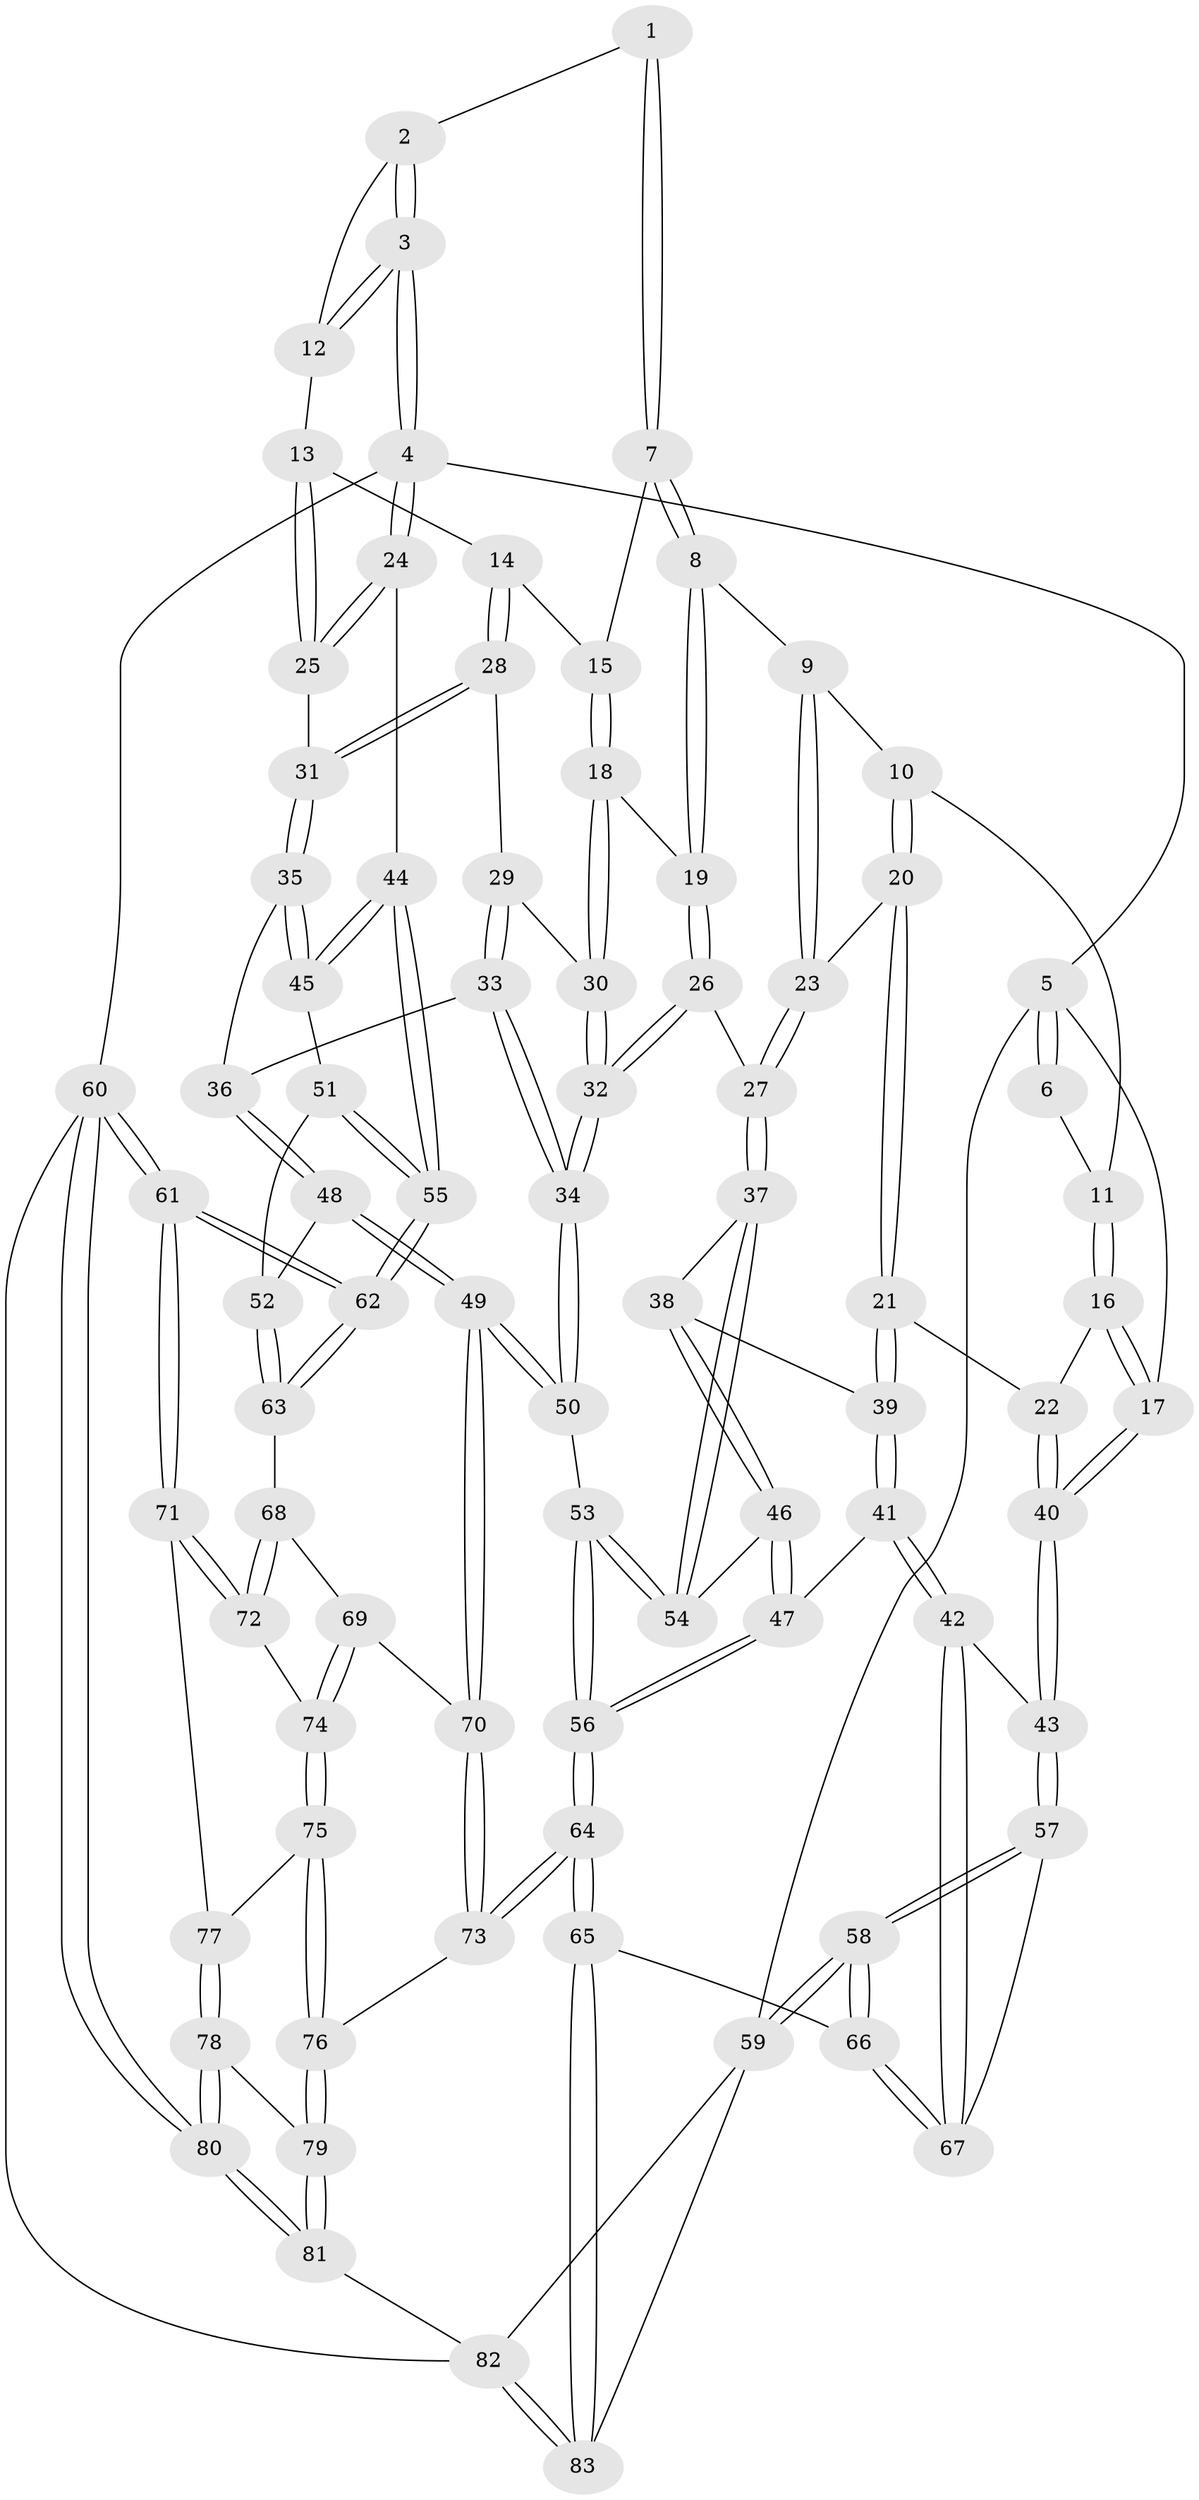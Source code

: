 // coarse degree distribution, {3: 0.20833333333333334, 4: 0.4375, 6: 0.0625, 7: 0.020833333333333332, 5: 0.2708333333333333}
// Generated by graph-tools (version 1.1) at 2025/42/03/06/25 10:42:29]
// undirected, 83 vertices, 204 edges
graph export_dot {
graph [start="1"]
  node [color=gray90,style=filled];
  1 [pos="+0.7000602685509622+0"];
  2 [pos="+0.9122459265809999+0"];
  3 [pos="+1+0"];
  4 [pos="+1+0"];
  5 [pos="+0+0"];
  6 [pos="+0.2976572274157289+0"];
  7 [pos="+0.6955111265569359+0"];
  8 [pos="+0.5098589510510959+0.13286000274029555"];
  9 [pos="+0.4008055152823637+0.11900156343686956"];
  10 [pos="+0.3985463478801522+0.11762446103591546"];
  11 [pos="+0.31864512868732375+0.03008751096849995"];
  12 [pos="+0.9167519927226808+0.13625286709564174"];
  13 [pos="+0.9102241556565167+0.15598846987130643"];
  14 [pos="+0.7887190667667743+0.13305605869725068"];
  15 [pos="+0.7436729349917272+0.025039466590901324"];
  16 [pos="+0.1554106796299801+0.19355655202061095"];
  17 [pos="+0+0"];
  18 [pos="+0.6202644508519336+0.2045537964175081"];
  19 [pos="+0.5147170726857377+0.14691137310825422"];
  20 [pos="+0.2154434774717741+0.2636175261578581"];
  21 [pos="+0.1907908830869063+0.26547709565380306"];
  22 [pos="+0.18934670666871076+0.2642568057807013"];
  23 [pos="+0.36426026766165615+0.2832301441083525"];
  24 [pos="+1+0.24743831107150357"];
  25 [pos="+1+0.24694071903085216"];
  26 [pos="+0.4793455848958936+0.3471948255090114"];
  27 [pos="+0.4505792152484153+0.3473759605509396"];
  28 [pos="+0.7633417531790618+0.2268724676093612"];
  29 [pos="+0.7384244658442498+0.24163715873407238"];
  30 [pos="+0.6552625366981008+0.24792894919515865"];
  31 [pos="+0.8754828360482626+0.33467777475456345"];
  32 [pos="+0.5503860873943986+0.3951622930657615"];
  33 [pos="+0.7250781289336925+0.3232468011437795"];
  34 [pos="+0.5704856850664505+0.42867517346289125"];
  35 [pos="+0.8741353435348387+0.3391097280543067"];
  36 [pos="+0.7654010247134667+0.3983111827642886"];
  37 [pos="+0.38059810011495515+0.40797624773058305"];
  38 [pos="+0.2622641848783371+0.38573559253517903"];
  39 [pos="+0.203735309387909+0.3372435797165544"];
  40 [pos="+0+0.48038065857272416"];
  41 [pos="+0.1343960434267677+0.5274615286196397"];
  42 [pos="+0.13109486466182793+0.5297571589067395"];
  43 [pos="+0+0.5012048935664748"];
  44 [pos="+1+0.288510839034909"];
  45 [pos="+0.903114602342021+0.455383113951137"];
  46 [pos="+0.28304999778042783+0.4797779371687995"];
  47 [pos="+0.16356649183955668+0.5269319335333066"];
  48 [pos="+0.693119881188648+0.5149019442465842"];
  49 [pos="+0.6396485636644632+0.5401054467345218"];
  50 [pos="+0.6024146769374478+0.5113067700542075"];
  51 [pos="+0.9022163169357308+0.46670599739886337"];
  52 [pos="+0.8771738330182075+0.51355206117681"];
  53 [pos="+0.38258131344419044+0.5914449658673527"];
  54 [pos="+0.3482042901171567+0.49871098393798596"];
  55 [pos="+1+0.5245074446688233"];
  56 [pos="+0.37091692402853693+0.6113543559043556"];
  57 [pos="+0+0.6711211350875502"];
  58 [pos="+0+0.9015338015631164"];
  59 [pos="+0+0.994494079385085"];
  60 [pos="+1+1"];
  61 [pos="+1+0.9455119990629347"];
  62 [pos="+1+0.7912348645864897"];
  63 [pos="+0.9099616545533475+0.5772109971540724"];
  64 [pos="+0.3310974332686968+0.8024944529892053"];
  65 [pos="+0.2682656102651639+0.8430984220943736"];
  66 [pos="+0.24786472924538205+0.8262932828803509"];
  67 [pos="+0.20990492163953206+0.7900370680011827"];
  68 [pos="+0.8758312317212503+0.6103563589657495"];
  69 [pos="+0.6662856364371363+0.5989357538488215"];
  70 [pos="+0.6442592521774849+0.5668583006588918"];
  71 [pos="+0.8902084497528464+0.8031745228370074"];
  72 [pos="+0.818183997133729+0.6934990757326501"];
  73 [pos="+0.46827132476553573+0.8069461937906676"];
  74 [pos="+0.689617954200753+0.6386660367193792"];
  75 [pos="+0.6853042785555398+0.792826263634071"];
  76 [pos="+0.49334527598426203+0.8219235800861614"];
  77 [pos="+0.7285513946032992+0.8437550652071792"];
  78 [pos="+0.7034639138753898+0.937042033318602"];
  79 [pos="+0.5615370046652105+0.9265899447696109"];
  80 [pos="+0.8521290443026021+1"];
  81 [pos="+0.48793990895527745+1"];
  82 [pos="+0.2669138034400684+1"];
  83 [pos="+0.2590368224541251+0.8875827201362342"];
  1 -- 2;
  1 -- 7;
  1 -- 7;
  2 -- 3;
  2 -- 3;
  2 -- 12;
  3 -- 4;
  3 -- 4;
  3 -- 12;
  3 -- 12;
  4 -- 5;
  4 -- 24;
  4 -- 24;
  4 -- 60;
  5 -- 6;
  5 -- 6;
  5 -- 17;
  5 -- 59;
  6 -- 11;
  7 -- 8;
  7 -- 8;
  7 -- 15;
  8 -- 9;
  8 -- 19;
  8 -- 19;
  9 -- 10;
  9 -- 23;
  9 -- 23;
  10 -- 11;
  10 -- 20;
  10 -- 20;
  11 -- 16;
  11 -- 16;
  12 -- 13;
  13 -- 14;
  13 -- 25;
  13 -- 25;
  14 -- 15;
  14 -- 28;
  14 -- 28;
  15 -- 18;
  15 -- 18;
  16 -- 17;
  16 -- 17;
  16 -- 22;
  17 -- 40;
  17 -- 40;
  18 -- 19;
  18 -- 30;
  18 -- 30;
  19 -- 26;
  19 -- 26;
  20 -- 21;
  20 -- 21;
  20 -- 23;
  21 -- 22;
  21 -- 39;
  21 -- 39;
  22 -- 40;
  22 -- 40;
  23 -- 27;
  23 -- 27;
  24 -- 25;
  24 -- 25;
  24 -- 44;
  25 -- 31;
  26 -- 27;
  26 -- 32;
  26 -- 32;
  27 -- 37;
  27 -- 37;
  28 -- 29;
  28 -- 31;
  28 -- 31;
  29 -- 30;
  29 -- 33;
  29 -- 33;
  30 -- 32;
  30 -- 32;
  31 -- 35;
  31 -- 35;
  32 -- 34;
  32 -- 34;
  33 -- 34;
  33 -- 34;
  33 -- 36;
  34 -- 50;
  34 -- 50;
  35 -- 36;
  35 -- 45;
  35 -- 45;
  36 -- 48;
  36 -- 48;
  37 -- 38;
  37 -- 54;
  37 -- 54;
  38 -- 39;
  38 -- 46;
  38 -- 46;
  39 -- 41;
  39 -- 41;
  40 -- 43;
  40 -- 43;
  41 -- 42;
  41 -- 42;
  41 -- 47;
  42 -- 43;
  42 -- 67;
  42 -- 67;
  43 -- 57;
  43 -- 57;
  44 -- 45;
  44 -- 45;
  44 -- 55;
  44 -- 55;
  45 -- 51;
  46 -- 47;
  46 -- 47;
  46 -- 54;
  47 -- 56;
  47 -- 56;
  48 -- 49;
  48 -- 49;
  48 -- 52;
  49 -- 50;
  49 -- 50;
  49 -- 70;
  49 -- 70;
  50 -- 53;
  51 -- 52;
  51 -- 55;
  51 -- 55;
  52 -- 63;
  52 -- 63;
  53 -- 54;
  53 -- 54;
  53 -- 56;
  53 -- 56;
  55 -- 62;
  55 -- 62;
  56 -- 64;
  56 -- 64;
  57 -- 58;
  57 -- 58;
  57 -- 67;
  58 -- 59;
  58 -- 59;
  58 -- 66;
  58 -- 66;
  59 -- 83;
  59 -- 82;
  60 -- 61;
  60 -- 61;
  60 -- 80;
  60 -- 80;
  60 -- 82;
  61 -- 62;
  61 -- 62;
  61 -- 71;
  61 -- 71;
  62 -- 63;
  62 -- 63;
  63 -- 68;
  64 -- 65;
  64 -- 65;
  64 -- 73;
  64 -- 73;
  65 -- 66;
  65 -- 83;
  65 -- 83;
  66 -- 67;
  66 -- 67;
  68 -- 69;
  68 -- 72;
  68 -- 72;
  69 -- 70;
  69 -- 74;
  69 -- 74;
  70 -- 73;
  70 -- 73;
  71 -- 72;
  71 -- 72;
  71 -- 77;
  72 -- 74;
  73 -- 76;
  74 -- 75;
  74 -- 75;
  75 -- 76;
  75 -- 76;
  75 -- 77;
  76 -- 79;
  76 -- 79;
  77 -- 78;
  77 -- 78;
  78 -- 79;
  78 -- 80;
  78 -- 80;
  79 -- 81;
  79 -- 81;
  80 -- 81;
  80 -- 81;
  81 -- 82;
  82 -- 83;
  82 -- 83;
}
